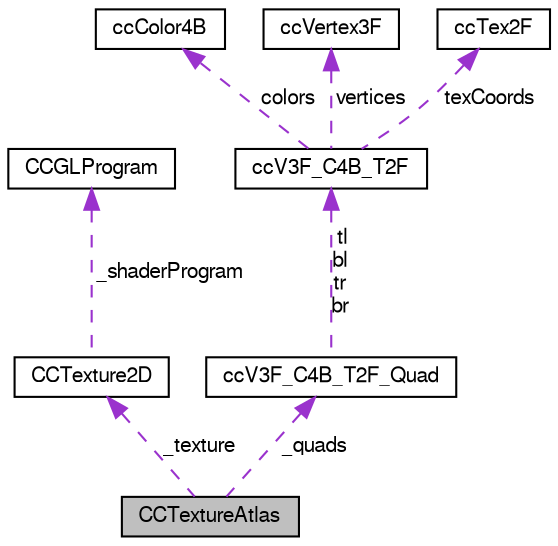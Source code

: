 digraph G
{
  bgcolor="transparent";
  edge [fontname="FreeSans",fontsize="10",labelfontname="FreeSans",labelfontsize="10"];
  node [fontname="FreeSans",fontsize="10",shape=record];
  Node1 [label="CCTextureAtlas",height=0.2,width=0.4,color="black", fillcolor="grey75", style="filled" fontcolor="black"];
  Node2 -> Node1 [dir="back",color="darkorchid3",fontsize="10",style="dashed",label=" _texture" ,fontname="FreeSans"];
  Node2 [label="CCTexture2D",height=0.2,width=0.4,color="black",URL="$interface_c_c_texture2_d.html"];
  Node3 -> Node2 [dir="back",color="darkorchid3",fontsize="10",style="dashed",label=" _shaderProgram" ,fontname="FreeSans"];
  Node3 [label="CCGLProgram",height=0.2,width=0.4,color="black",URL="$interface_c_c_g_l_program.html"];
  Node4 -> Node1 [dir="back",color="darkorchid3",fontsize="10",style="dashed",label=" _quads" ,fontname="FreeSans"];
  Node4 [label="ccV3F_C4B_T2F_Quad",height=0.2,width=0.4,color="black",URL="$structcc_v3_f___c4_b___t2_f___quad.html",tooltip="4 ccVertex3FTex2FColor4B"];
  Node5 -> Node4 [dir="back",color="darkorchid3",fontsize="10",style="dashed",label=" tl\nbl\ntr\nbr" ,fontname="FreeSans"];
  Node5 [label="ccV3F_C4B_T2F",height=0.2,width=0.4,color="black",URL="$structcc_v3_f___c4_b___t2_f.html",tooltip="a Point with a vertex point, a tex coord point and a color 4B"];
  Node6 -> Node5 [dir="back",color="darkorchid3",fontsize="10",style="dashed",label=" colors" ,fontname="FreeSans"];
  Node6 [label="ccColor4B",height=0.2,width=0.4,color="black",URL="$structcc_color4_b.html"];
  Node7 -> Node5 [dir="back",color="darkorchid3",fontsize="10",style="dashed",label=" vertices" ,fontname="FreeSans"];
  Node7 [label="ccVertex3F",height=0.2,width=0.4,color="black",URL="$structcc_vertex3_f.html"];
  Node8 -> Node5 [dir="back",color="darkorchid3",fontsize="10",style="dashed",label=" texCoords" ,fontname="FreeSans"];
  Node8 [label="ccTex2F",height=0.2,width=0.4,color="black",URL="$structcc_tex2_f.html"];
}
